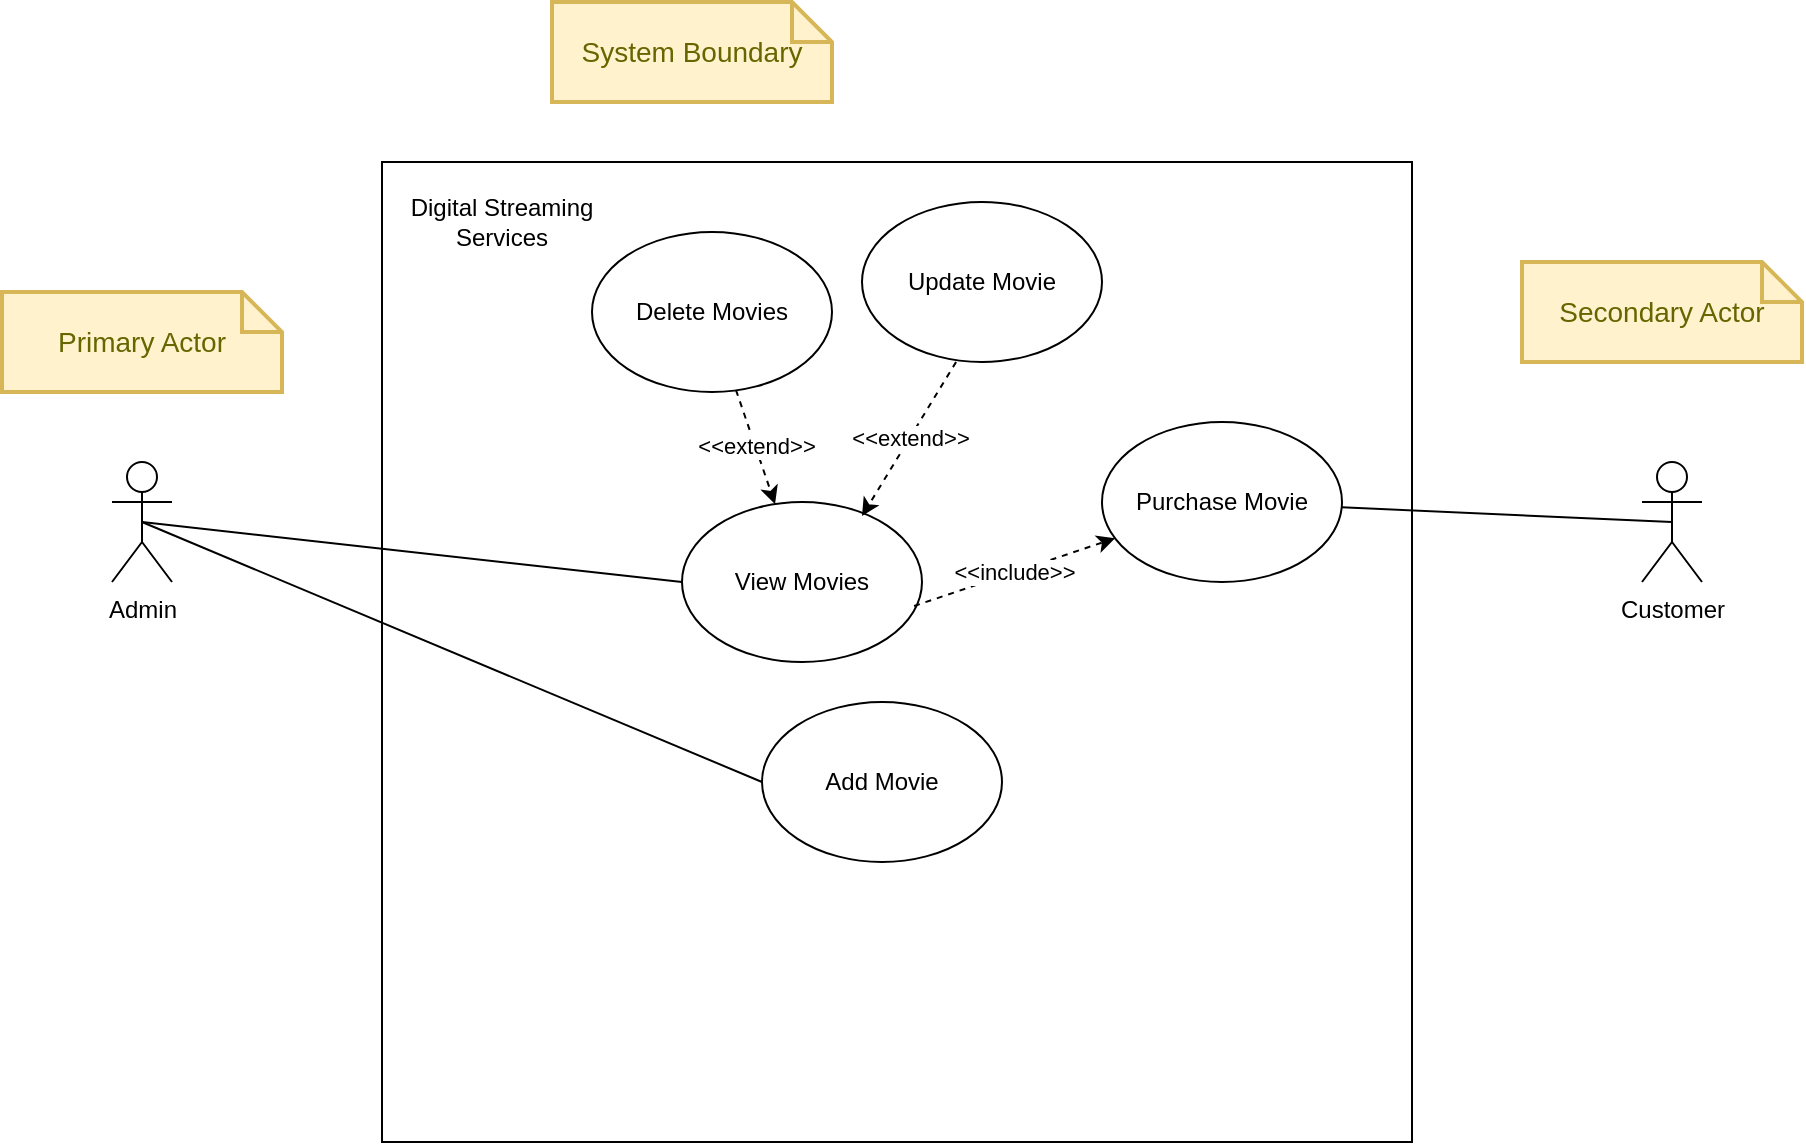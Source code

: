 <mxfile version="14.6.9" type="device"><diagram id="9v5DQJG-KzF-2DIKEmBW" name="Page-1"><mxGraphModel dx="2125" dy="698" grid="1" gridSize="10" guides="1" tooltips="1" connect="1" arrows="1" fold="1" page="1" pageScale="1" pageWidth="827" pageHeight="1169" background="none" math="0" shadow="0"><root><mxCell id="0"/><mxCell id="1" parent="0"/><mxCell id="Fl6u9biArr35r1Nj59Ek-1" value="" style="rounded=0;whiteSpace=wrap;html=1;align=left;" vertex="1" parent="1"><mxGeometry x="60" y="130" width="515" height="490" as="geometry"/></mxCell><mxCell id="Fl6u9biArr35r1Nj59Ek-2" value="Digital Streaming Services" style="text;html=1;strokeColor=none;fillColor=none;align=center;verticalAlign=middle;whiteSpace=wrap;rounded=0;" vertex="1" parent="1"><mxGeometry x="65" y="150" width="110" height="20" as="geometry"/></mxCell><mxCell id="Fl6u9biArr35r1Nj59Ek-5" value="System Boundary" style="shape=note;strokeWidth=2;fontSize=14;size=20;whiteSpace=wrap;html=1;fillColor=#fff2cc;strokeColor=#d6b656;fontColor=#666600;" vertex="1" parent="1"><mxGeometry x="145" y="50" width="140" height="50" as="geometry"/></mxCell><mxCell id="Fl6u9biArr35r1Nj59Ek-6" value="Admin&lt;br&gt;" style="shape=umlActor;verticalLabelPosition=bottom;verticalAlign=top;html=1;" vertex="1" parent="1"><mxGeometry x="-75" y="280" width="30" height="60" as="geometry"/></mxCell><mxCell id="Fl6u9biArr35r1Nj59Ek-9" value="View Movies" style="ellipse;whiteSpace=wrap;html=1;" vertex="1" parent="1"><mxGeometry x="210" y="300" width="120" height="80" as="geometry"/></mxCell><mxCell id="Fl6u9biArr35r1Nj59Ek-19" value="Update Movie" style="ellipse;whiteSpace=wrap;html=1;" vertex="1" parent="1"><mxGeometry x="300" y="150" width="120" height="80" as="geometry"/></mxCell><mxCell id="Fl6u9biArr35r1Nj59Ek-20" value="Add Movie" style="ellipse;whiteSpace=wrap;html=1;" vertex="1" parent="1"><mxGeometry x="250" y="400" width="120" height="80" as="geometry"/></mxCell><mxCell id="Fl6u9biArr35r1Nj59Ek-23" value="&amp;lt;&amp;lt;extend&amp;gt;&amp;gt;" style="endArrow=classic;html=1;dashed=1;exitX=0.392;exitY=1;exitDx=0;exitDy=0;exitPerimeter=0;entryX=0.75;entryY=0.088;entryDx=0;entryDy=0;entryPerimeter=0;" edge="1" parent="1" source="Fl6u9biArr35r1Nj59Ek-19" target="Fl6u9biArr35r1Nj59Ek-9"><mxGeometry width="50" height="50" relative="1" as="geometry"><mxPoint x="-40" y="330" as="sourcePoint"/><mxPoint x="299" y="300" as="targetPoint"/></mxGeometry></mxCell><mxCell id="Fl6u9biArr35r1Nj59Ek-24" value="Delete Movies" style="ellipse;whiteSpace=wrap;html=1;" vertex="1" parent="1"><mxGeometry x="165" y="165" width="120" height="80" as="geometry"/></mxCell><mxCell id="Fl6u9biArr35r1Nj59Ek-29" value="Primary Actor" style="shape=note;strokeWidth=2;fontSize=14;size=20;whiteSpace=wrap;html=1;fillColor=#fff2cc;strokeColor=#d6b656;fontColor=#666600;" vertex="1" parent="1"><mxGeometry x="-130" y="195" width="140" height="50" as="geometry"/></mxCell><mxCell id="Fl6u9biArr35r1Nj59Ek-31" value="" style="endArrow=none;html=1;entryX=0;entryY=0.5;entryDx=0;entryDy=0;exitX=0.5;exitY=0.5;exitDx=0;exitDy=0;exitPerimeter=0;" edge="1" parent="1" source="Fl6u9biArr35r1Nj59Ek-6" target="Fl6u9biArr35r1Nj59Ek-9"><mxGeometry width="50" height="50" relative="1" as="geometry"><mxPoint x="65" y="380" as="sourcePoint"/><mxPoint x="115" y="330" as="targetPoint"/></mxGeometry></mxCell><mxCell id="Fl6u9biArr35r1Nj59Ek-33" value="" style="endArrow=none;html=1;entryX=0;entryY=0.5;entryDx=0;entryDy=0;exitX=0.5;exitY=0.5;exitDx=0;exitDy=0;exitPerimeter=0;" edge="1" parent="1" source="Fl6u9biArr35r1Nj59Ek-6" target="Fl6u9biArr35r1Nj59Ek-20"><mxGeometry width="50" height="50" relative="1" as="geometry"><mxPoint x="-50" y="320" as="sourcePoint"/><mxPoint x="195" y="250" as="targetPoint"/></mxGeometry></mxCell><mxCell id="Fl6u9biArr35r1Nj59Ek-34" value="&amp;lt;&amp;lt;extend&amp;gt;&amp;gt;" style="endArrow=classic;html=1;dashed=1;exitX=0.6;exitY=0.988;exitDx=0;exitDy=0;exitPerimeter=0;" edge="1" parent="1" source="Fl6u9biArr35r1Nj59Ek-24" target="Fl6u9biArr35r1Nj59Ek-9"><mxGeometry width="50" height="50" relative="1" as="geometry"><mxPoint x="366.725" y="219.522" as="sourcePoint"/><mxPoint x="272" y="235.04" as="targetPoint"/></mxGeometry></mxCell><mxCell id="Fl6u9biArr35r1Nj59Ek-38" value="Customer" style="shape=umlActor;verticalLabelPosition=bottom;verticalAlign=top;html=1;" vertex="1" parent="1"><mxGeometry x="690" y="280" width="30" height="60" as="geometry"/></mxCell><mxCell id="Fl6u9biArr35r1Nj59Ek-39" value="Purchase Movie" style="ellipse;whiteSpace=wrap;html=1;" vertex="1" parent="1"><mxGeometry x="420" y="260" width="120" height="80" as="geometry"/></mxCell><mxCell id="Fl6u9biArr35r1Nj59Ek-40" value="&amp;lt;&amp;lt;include&amp;gt;&amp;gt;" style="endArrow=classic;html=1;dashed=1;exitX=0.967;exitY=0.65;exitDx=0;exitDy=0;exitPerimeter=0;" edge="1" parent="1" source="Fl6u9biArr35r1Nj59Ek-9" target="Fl6u9biArr35r1Nj59Ek-39"><mxGeometry width="50" height="50" relative="1" as="geometry"><mxPoint x="309.04" y="315.04" as="sourcePoint"/><mxPoint x="346.96" y="239.04" as="targetPoint"/></mxGeometry></mxCell><mxCell id="Fl6u9biArr35r1Nj59Ek-41" value="" style="endArrow=none;html=1;entryX=0.5;entryY=0.5;entryDx=0;entryDy=0;entryPerimeter=0;" edge="1" parent="1" source="Fl6u9biArr35r1Nj59Ek-39" target="Fl6u9biArr35r1Nj59Ek-38"><mxGeometry width="50" height="50" relative="1" as="geometry"><mxPoint x="680" y="490" as="sourcePoint"/><mxPoint x="730" y="440" as="targetPoint"/></mxGeometry></mxCell><mxCell id="Fl6u9biArr35r1Nj59Ek-42" value="Secondary Actor" style="shape=note;strokeWidth=2;fontSize=14;size=20;whiteSpace=wrap;html=1;fillColor=#fff2cc;strokeColor=#d6b656;fontColor=#666600;" vertex="1" parent="1"><mxGeometry x="630" y="180" width="140" height="50" as="geometry"/></mxCell></root></mxGraphModel></diagram></mxfile>